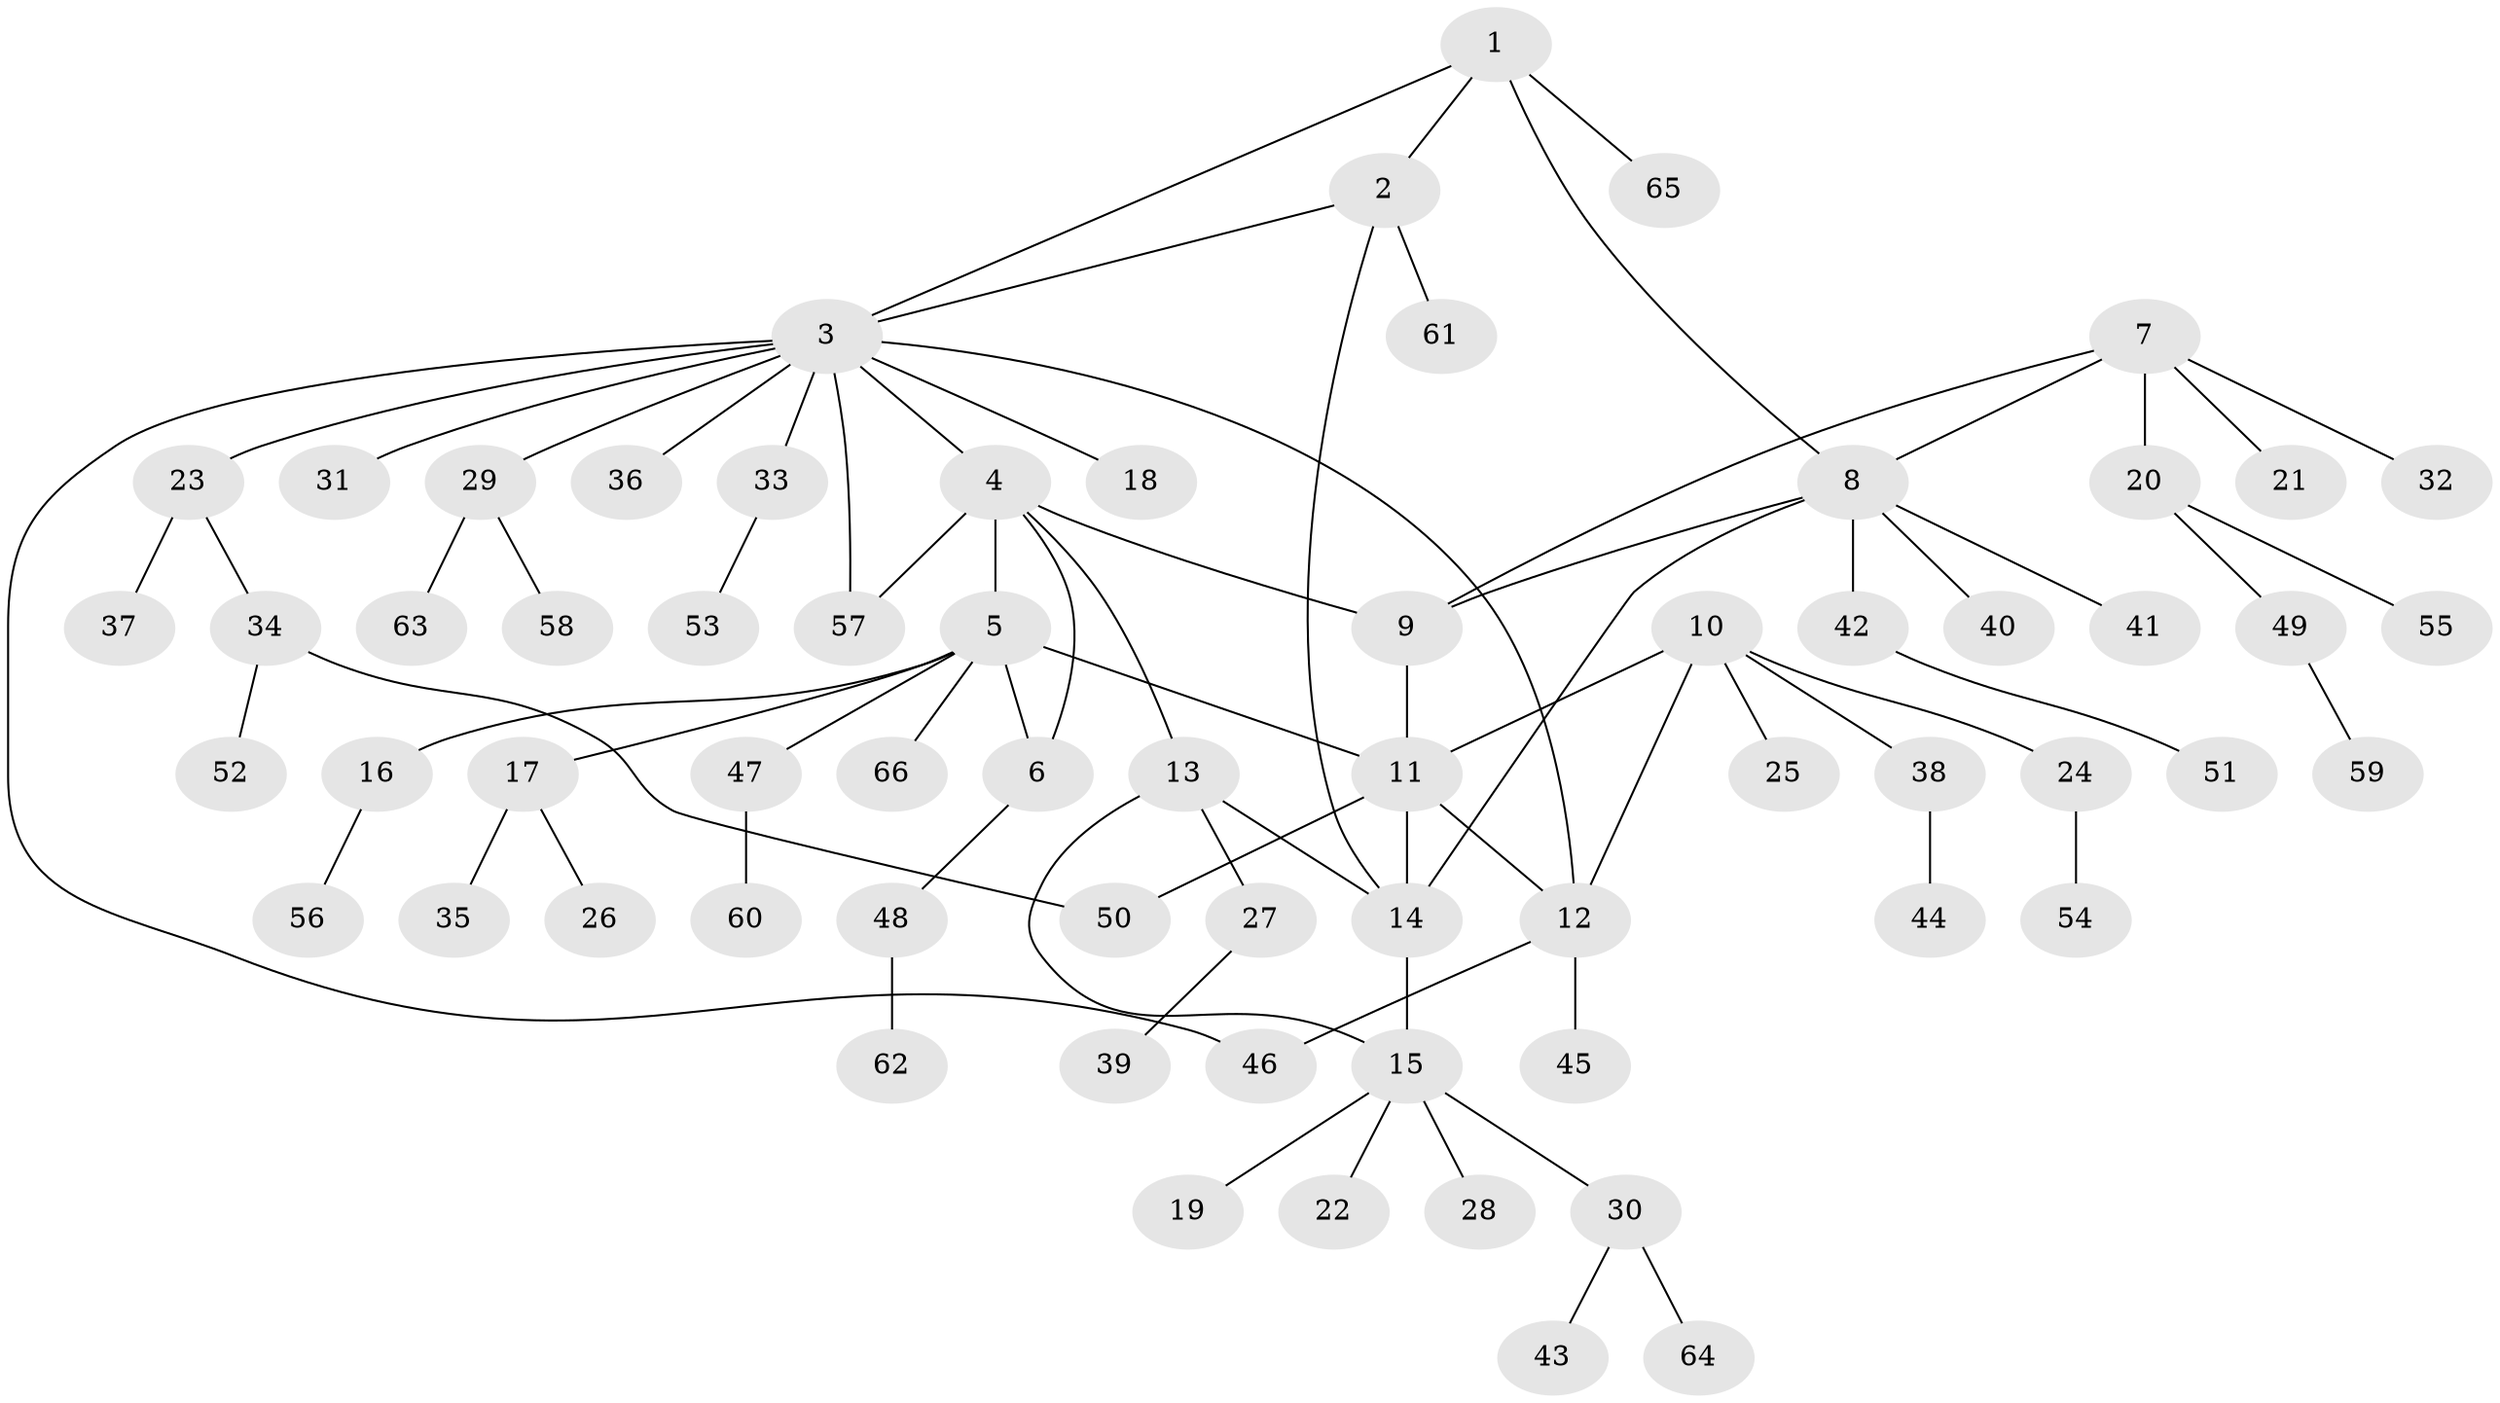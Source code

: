 // Generated by graph-tools (version 1.1) at 2025/50/03/09/25 03:50:36]
// undirected, 66 vertices, 79 edges
graph export_dot {
graph [start="1"]
  node [color=gray90,style=filled];
  1;
  2;
  3;
  4;
  5;
  6;
  7;
  8;
  9;
  10;
  11;
  12;
  13;
  14;
  15;
  16;
  17;
  18;
  19;
  20;
  21;
  22;
  23;
  24;
  25;
  26;
  27;
  28;
  29;
  30;
  31;
  32;
  33;
  34;
  35;
  36;
  37;
  38;
  39;
  40;
  41;
  42;
  43;
  44;
  45;
  46;
  47;
  48;
  49;
  50;
  51;
  52;
  53;
  54;
  55;
  56;
  57;
  58;
  59;
  60;
  61;
  62;
  63;
  64;
  65;
  66;
  1 -- 2;
  1 -- 3;
  1 -- 8;
  1 -- 65;
  2 -- 3;
  2 -- 14;
  2 -- 61;
  3 -- 4;
  3 -- 12;
  3 -- 18;
  3 -- 23;
  3 -- 29;
  3 -- 31;
  3 -- 33;
  3 -- 36;
  3 -- 46;
  3 -- 57;
  4 -- 5;
  4 -- 6;
  4 -- 9;
  4 -- 13;
  4 -- 57;
  5 -- 6;
  5 -- 11;
  5 -- 16;
  5 -- 17;
  5 -- 47;
  5 -- 66;
  6 -- 48;
  7 -- 8;
  7 -- 9;
  7 -- 20;
  7 -- 21;
  7 -- 32;
  8 -- 9;
  8 -- 14;
  8 -- 40;
  8 -- 41;
  8 -- 42;
  9 -- 11;
  10 -- 11;
  10 -- 12;
  10 -- 24;
  10 -- 25;
  10 -- 38;
  11 -- 12;
  11 -- 14;
  11 -- 50;
  12 -- 45;
  12 -- 46;
  13 -- 14;
  13 -- 15;
  13 -- 27;
  14 -- 15;
  15 -- 19;
  15 -- 22;
  15 -- 28;
  15 -- 30;
  16 -- 56;
  17 -- 26;
  17 -- 35;
  20 -- 49;
  20 -- 55;
  23 -- 34;
  23 -- 37;
  24 -- 54;
  27 -- 39;
  29 -- 58;
  29 -- 63;
  30 -- 43;
  30 -- 64;
  33 -- 53;
  34 -- 50;
  34 -- 52;
  38 -- 44;
  42 -- 51;
  47 -- 60;
  48 -- 62;
  49 -- 59;
}
